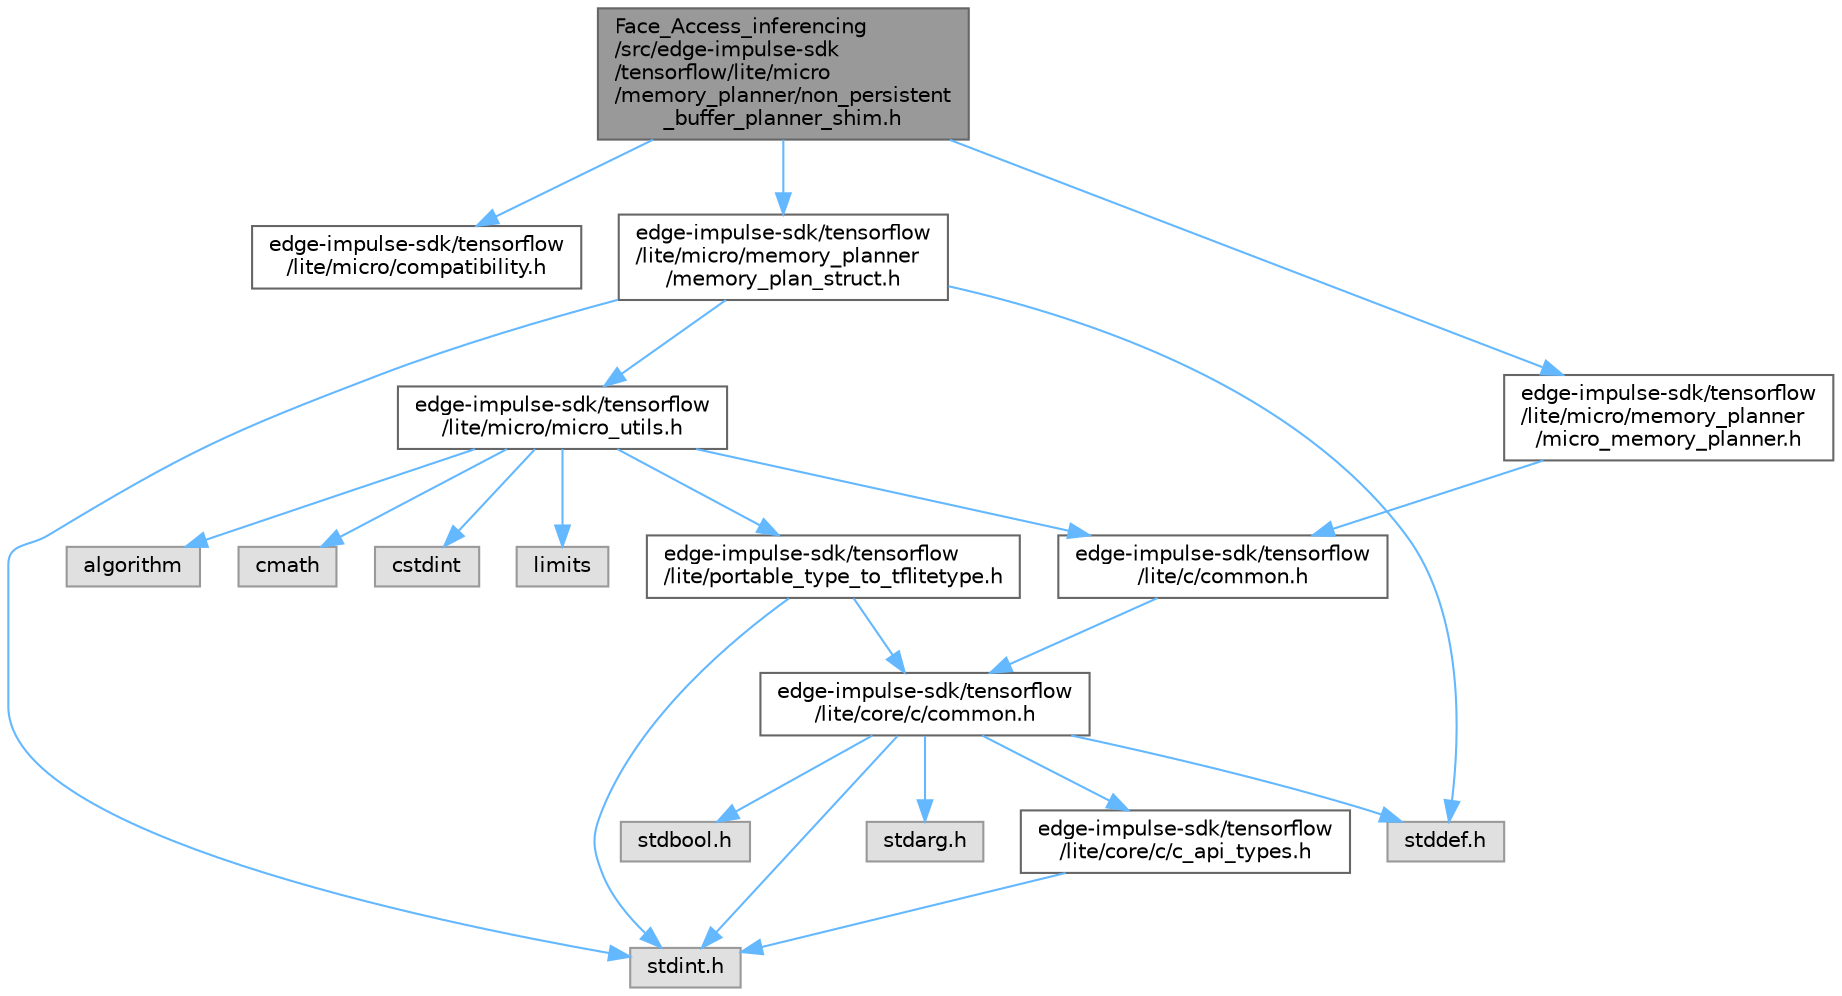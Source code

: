 digraph "Face_Access_inferencing/src/edge-impulse-sdk/tensorflow/lite/micro/memory_planner/non_persistent_buffer_planner_shim.h"
{
 // LATEX_PDF_SIZE
  bgcolor="transparent";
  edge [fontname=Helvetica,fontsize=10,labelfontname=Helvetica,labelfontsize=10];
  node [fontname=Helvetica,fontsize=10,shape=box,height=0.2,width=0.4];
  Node1 [id="Node000001",label="Face_Access_inferencing\l/src/edge-impulse-sdk\l/tensorflow/lite/micro\l/memory_planner/non_persistent\l_buffer_planner_shim.h",height=0.2,width=0.4,color="gray40", fillcolor="grey60", style="filled", fontcolor="black",tooltip=" "];
  Node1 -> Node2 [id="edge1_Node000001_Node000002",color="steelblue1",style="solid",tooltip=" "];
  Node2 [id="Node000002",label="edge-impulse-sdk/tensorflow\l/lite/micro/compatibility.h",height=0.2,width=0.4,color="grey40", fillcolor="white", style="filled",URL="$_face___access__inferencing_2src_2edge-impulse-sdk_2tensorflow_2lite_2micro_2compatibility_8h.html",tooltip=" "];
  Node1 -> Node3 [id="edge2_Node000001_Node000003",color="steelblue1",style="solid",tooltip=" "];
  Node3 [id="Node000003",label="edge-impulse-sdk/tensorflow\l/lite/micro/memory_planner\l/memory_plan_struct.h",height=0.2,width=0.4,color="grey40", fillcolor="white", style="filled",URL="$_face___access__inferencing_2src_2edge-impulse-sdk_2tensorflow_2lite_2micro_2memory__planner_2memory__plan__struct_8h.html",tooltip=" "];
  Node3 -> Node4 [id="edge3_Node000003_Node000004",color="steelblue1",style="solid",tooltip=" "];
  Node4 [id="Node000004",label="stddef.h",height=0.2,width=0.4,color="grey60", fillcolor="#E0E0E0", style="filled",tooltip=" "];
  Node3 -> Node5 [id="edge4_Node000003_Node000005",color="steelblue1",style="solid",tooltip=" "];
  Node5 [id="Node000005",label="stdint.h",height=0.2,width=0.4,color="grey60", fillcolor="#E0E0E0", style="filled",tooltip=" "];
  Node3 -> Node6 [id="edge5_Node000003_Node000006",color="steelblue1",style="solid",tooltip=" "];
  Node6 [id="Node000006",label="edge-impulse-sdk/tensorflow\l/lite/micro/micro_utils.h",height=0.2,width=0.4,color="grey40", fillcolor="white", style="filled",URL="$_face___access__inferencing_2src_2edge-impulse-sdk_2tensorflow_2lite_2micro_2micro__utils_8h.html",tooltip=" "];
  Node6 -> Node7 [id="edge6_Node000006_Node000007",color="steelblue1",style="solid",tooltip=" "];
  Node7 [id="Node000007",label="algorithm",height=0.2,width=0.4,color="grey60", fillcolor="#E0E0E0", style="filled",tooltip=" "];
  Node6 -> Node8 [id="edge7_Node000006_Node000008",color="steelblue1",style="solid",tooltip=" "];
  Node8 [id="Node000008",label="cmath",height=0.2,width=0.4,color="grey60", fillcolor="#E0E0E0", style="filled",tooltip=" "];
  Node6 -> Node9 [id="edge8_Node000006_Node000009",color="steelblue1",style="solid",tooltip=" "];
  Node9 [id="Node000009",label="cstdint",height=0.2,width=0.4,color="grey60", fillcolor="#E0E0E0", style="filled",tooltip=" "];
  Node6 -> Node10 [id="edge9_Node000006_Node000010",color="steelblue1",style="solid",tooltip=" "];
  Node10 [id="Node000010",label="edge-impulse-sdk/tensorflow\l/lite/portable_type_to_tflitetype.h",height=0.2,width=0.4,color="grey40", fillcolor="white", style="filled",URL="$_face___access__inferencing_2src_2edge-impulse-sdk_2tensorflow_2lite_2portable__type__to__tflitetype_8h.html",tooltip=" "];
  Node10 -> Node5 [id="edge10_Node000010_Node000005",color="steelblue1",style="solid",tooltip=" "];
  Node10 -> Node11 [id="edge11_Node000010_Node000011",color="steelblue1",style="solid",tooltip=" "];
  Node11 [id="Node000011",label="edge-impulse-sdk/tensorflow\l/lite/core/c/common.h",height=0.2,width=0.4,color="grey40", fillcolor="white", style="filled",URL="$_face___access__inferencing_2src_2edge-impulse-sdk_2tensorflow_2lite_2core_2c_2common_8h.html",tooltip=" "];
  Node11 -> Node12 [id="edge12_Node000011_Node000012",color="steelblue1",style="solid",tooltip=" "];
  Node12 [id="Node000012",label="stdarg.h",height=0.2,width=0.4,color="grey60", fillcolor="#E0E0E0", style="filled",tooltip=" "];
  Node11 -> Node13 [id="edge13_Node000011_Node000013",color="steelblue1",style="solid",tooltip=" "];
  Node13 [id="Node000013",label="stdbool.h",height=0.2,width=0.4,color="grey60", fillcolor="#E0E0E0", style="filled",tooltip=" "];
  Node11 -> Node4 [id="edge14_Node000011_Node000004",color="steelblue1",style="solid",tooltip=" "];
  Node11 -> Node5 [id="edge15_Node000011_Node000005",color="steelblue1",style="solid",tooltip=" "];
  Node11 -> Node14 [id="edge16_Node000011_Node000014",color="steelblue1",style="solid",tooltip=" "];
  Node14 [id="Node000014",label="edge-impulse-sdk/tensorflow\l/lite/core/c/c_api_types.h",height=0.2,width=0.4,color="grey40", fillcolor="white", style="filled",URL="$_face___access__inferencing_2src_2edge-impulse-sdk_2tensorflow_2lite_2core_2c_2c__api__types_8h.html",tooltip=" "];
  Node14 -> Node5 [id="edge17_Node000014_Node000005",color="steelblue1",style="solid",tooltip=" "];
  Node6 -> Node15 [id="edge18_Node000006_Node000015",color="steelblue1",style="solid",tooltip=" "];
  Node15 [id="Node000015",label="limits",height=0.2,width=0.4,color="grey60", fillcolor="#E0E0E0", style="filled",tooltip=" "];
  Node6 -> Node16 [id="edge19_Node000006_Node000016",color="steelblue1",style="solid",tooltip=" "];
  Node16 [id="Node000016",label="edge-impulse-sdk/tensorflow\l/lite/c/common.h",height=0.2,width=0.4,color="grey40", fillcolor="white", style="filled",URL="$_face___access__inferencing_2src_2edge-impulse-sdk_2tensorflow_2lite_2c_2common_8h.html",tooltip=" "];
  Node16 -> Node11 [id="edge20_Node000016_Node000011",color="steelblue1",style="solid",tooltip=" "];
  Node1 -> Node17 [id="edge21_Node000001_Node000017",color="steelblue1",style="solid",tooltip=" "];
  Node17 [id="Node000017",label="edge-impulse-sdk/tensorflow\l/lite/micro/memory_planner\l/micro_memory_planner.h",height=0.2,width=0.4,color="grey40", fillcolor="white", style="filled",URL="$_face___access__inferencing_2src_2edge-impulse-sdk_2tensorflow_2lite_2micro_2memory__planner_2micro__memory__planner_8h.html",tooltip=" "];
  Node17 -> Node16 [id="edge22_Node000017_Node000016",color="steelblue1",style="solid",tooltip=" "];
}

